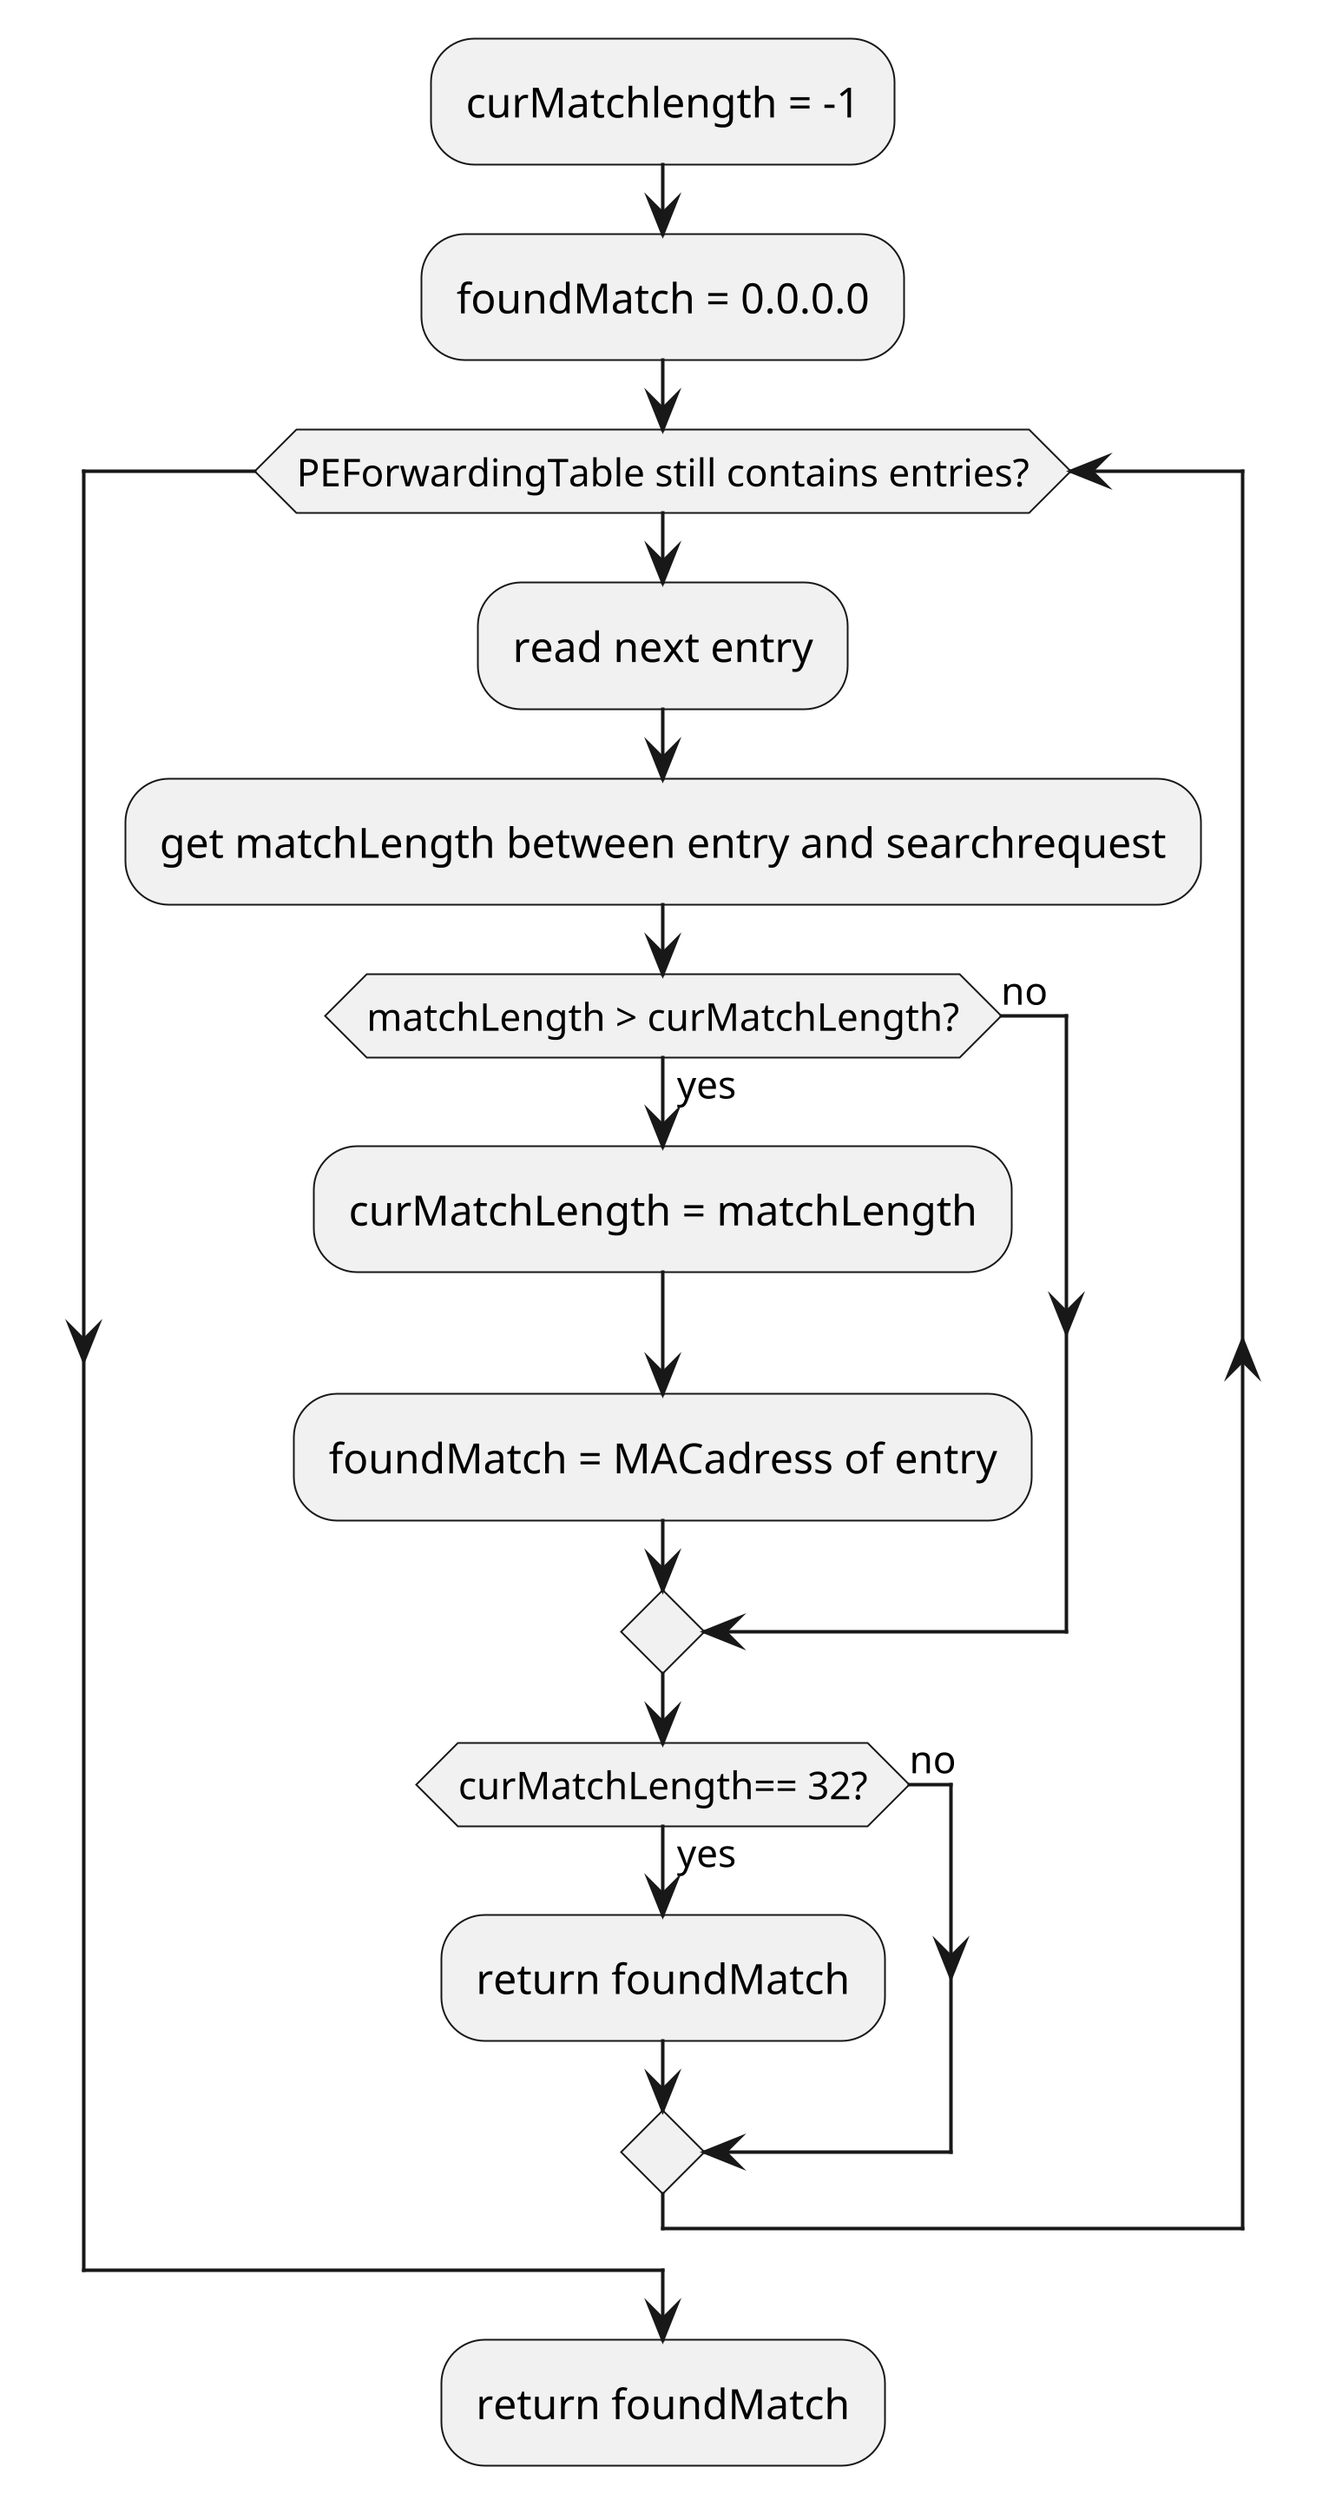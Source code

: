 @startuml
scale 5
:curMatchlength = -1;
:foundMatch = 0.0.0.0;
while(PEForwardingTable still contains entries?)
:read next entry;
:get matchLength between entry and searchrequest;
if (matchLength > curMatchLength?) then (yes)
:curMatchLength = matchLength;
:foundMatch = MACadress of entry;
else(no)
endif
if(curMatchLength== 32?) then (yes)
:return foundMatch;
else(no)
endif
endwhile
:return foundMatch;
@enduml
